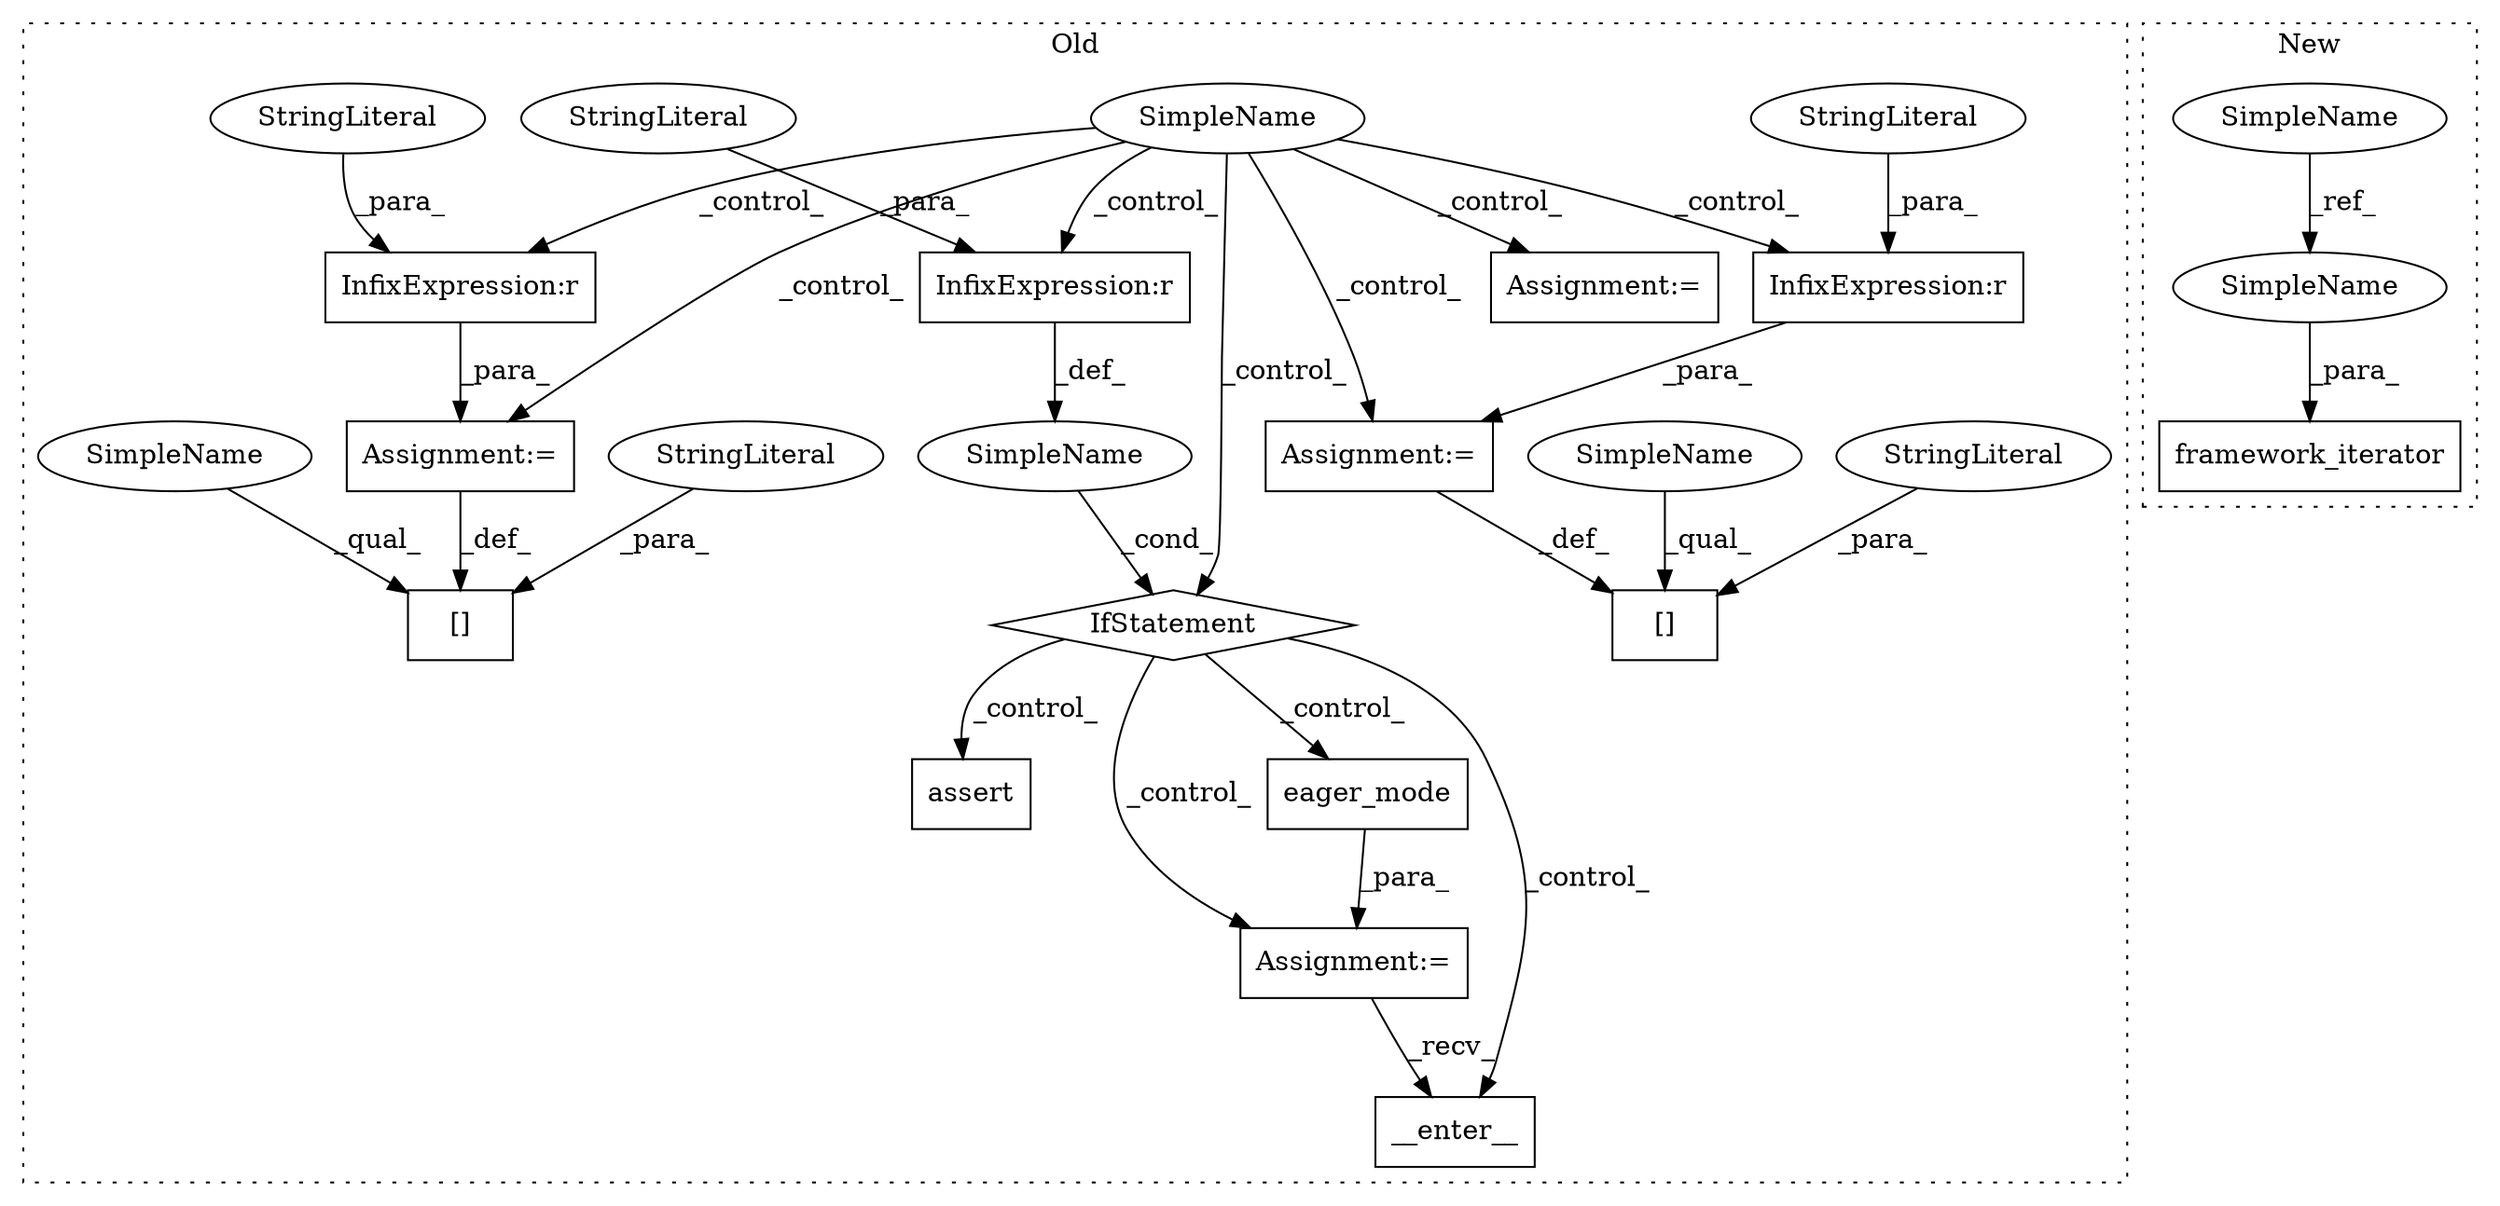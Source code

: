 digraph G {
subgraph cluster0 {
1 [label="assert" a="6" s="2226" l="7" shape="box"];
3 [label="SimpleName" a="42" s="" l="" shape="ellipse"];
4 [label="eager_mode" a="32" s="2173" l="12" shape="box"];
5 [label="__enter__" a="32" s="2205" l="11" shape="box"];
6 [label="InfixExpression:r" a="27" s="1969" l="4" shape="box"];
7 [label="StringLiteral" a="45" s="1973" l="7" shape="ellipse"];
8 [label="Assignment:=" a="7" s="2172" l="1" shape="box"];
9 [label="[]" a="2" s="1950,1964" l="7,1" shape="box"];
10 [label="SimpleName" a="42" s="" l="" shape="ellipse"];
11 [label="StringLiteral" a="45" s="1957" l="7" shape="ellipse"];
13 [label="[]" a="2" s="1989,2009" l="7,1" shape="box"];
14 [label="StringLiteral" a="45" s="1996" l="13" shape="ellipse"];
15 [label="InfixExpression:r" a="27" s="2062" l="4" shape="box"];
16 [label="StringLiteral" a="45" s="2066" l="4" shape="ellipse"];
17 [label="InfixExpression:r" a="27" s="2014" l="4" shape="box"];
18 [label="StringLiteral" a="45" s="2018" l="7" shape="ellipse"];
19 [label="IfStatement" a="25" s="2056,2070" l="4,2" shape="diamond"];
20 [label="Assignment:=" a="7" s="2010" l="1" shape="box"];
21 [label="Assignment:=" a="7" s="2043" l="1" shape="box"];
22 [label="Assignment:=" a="7" s="1965" l="1" shape="box"];
24 [label="SimpleName" a="42" s="1950" l="6" shape="ellipse"];
25 [label="SimpleName" a="42" s="1989" l="6" shape="ellipse"];
label = "Old";
style="dotted";
}
subgraph cluster1 {
2 [label="framework_iterator" a="32" s="1667,1692" l="19,1" shape="box"];
12 [label="SimpleName" a="42" s="1128" l="6" shape="ellipse"];
23 [label="SimpleName" a="42" s="1686" l="6" shape="ellipse"];
label = "New";
style="dotted";
}
3 -> 21 [label="_control_"];
3 -> 22 [label="_control_"];
3 -> 20 [label="_control_"];
3 -> 6 [label="_control_"];
3 -> 15 [label="_control_"];
3 -> 17 [label="_control_"];
3 -> 19 [label="_control_"];
4 -> 8 [label="_para_"];
6 -> 22 [label="_para_"];
7 -> 6 [label="_para_"];
8 -> 5 [label="_recv_"];
10 -> 19 [label="_cond_"];
11 -> 9 [label="_para_"];
12 -> 23 [label="_ref_"];
14 -> 13 [label="_para_"];
15 -> 10 [label="_def_"];
16 -> 15 [label="_para_"];
17 -> 20 [label="_para_"];
18 -> 17 [label="_para_"];
19 -> 4 [label="_control_"];
19 -> 5 [label="_control_"];
19 -> 8 [label="_control_"];
19 -> 1 [label="_control_"];
20 -> 13 [label="_def_"];
22 -> 9 [label="_def_"];
23 -> 2 [label="_para_"];
24 -> 9 [label="_qual_"];
25 -> 13 [label="_qual_"];
}